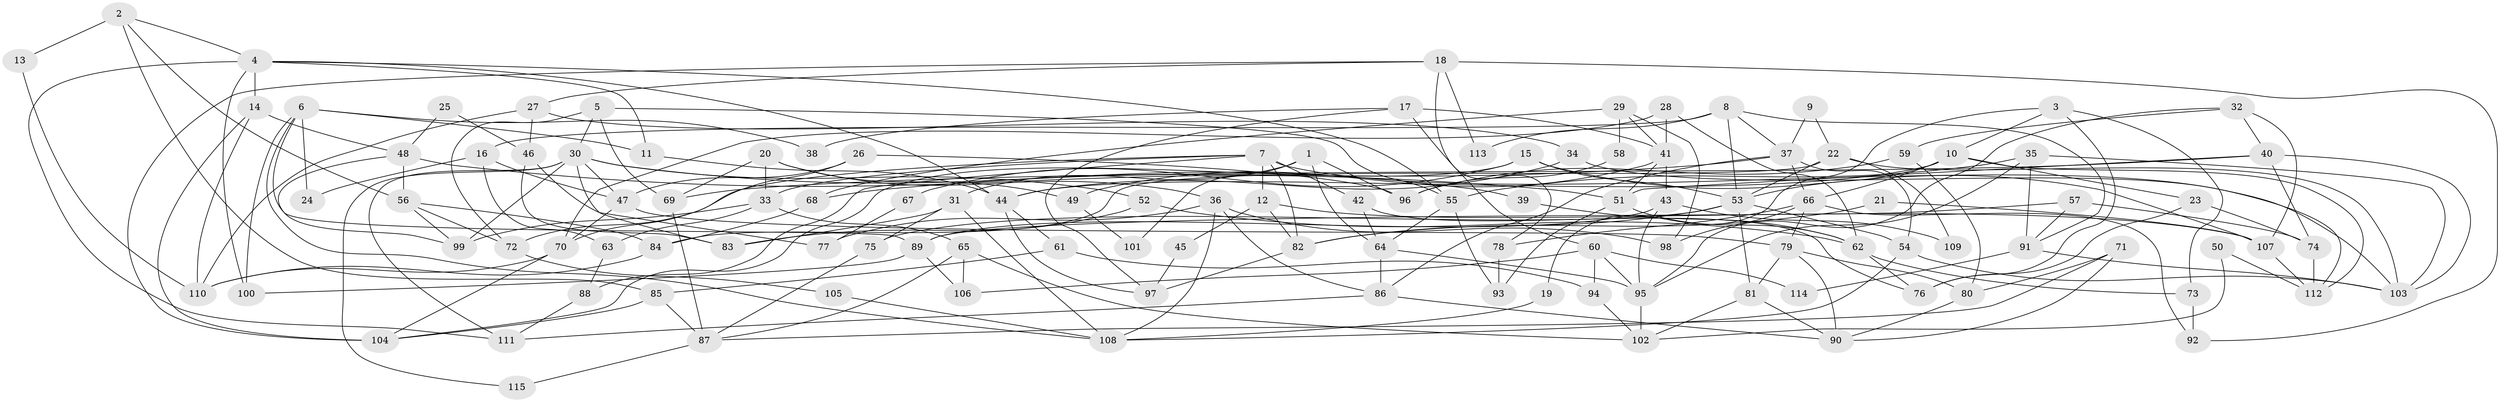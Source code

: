 // Generated by graph-tools (version 1.1) at 2025/51/03/09/25 04:51:29]
// undirected, 115 vertices, 230 edges
graph export_dot {
graph [start="1"]
  node [color=gray90,style=filled];
  1;
  2;
  3;
  4;
  5;
  6;
  7;
  8;
  9;
  10;
  11;
  12;
  13;
  14;
  15;
  16;
  17;
  18;
  19;
  20;
  21;
  22;
  23;
  24;
  25;
  26;
  27;
  28;
  29;
  30;
  31;
  32;
  33;
  34;
  35;
  36;
  37;
  38;
  39;
  40;
  41;
  42;
  43;
  44;
  45;
  46;
  47;
  48;
  49;
  50;
  51;
  52;
  53;
  54;
  55;
  56;
  57;
  58;
  59;
  60;
  61;
  62;
  63;
  64;
  65;
  66;
  67;
  68;
  69;
  70;
  71;
  72;
  73;
  74;
  75;
  76;
  77;
  78;
  79;
  80;
  81;
  82;
  83;
  84;
  85;
  86;
  87;
  88;
  89;
  90;
  91;
  92;
  93;
  94;
  95;
  96;
  97;
  98;
  99;
  100;
  101;
  102;
  103;
  104;
  105;
  106;
  107;
  108;
  109;
  110;
  111;
  112;
  113;
  114;
  115;
  1 -- 64;
  1 -- 31;
  1 -- 96;
  1 -- 101;
  2 -- 56;
  2 -- 85;
  2 -- 4;
  2 -- 13;
  3 -- 10;
  3 -- 76;
  3 -- 19;
  3 -- 73;
  4 -- 14;
  4 -- 11;
  4 -- 44;
  4 -- 55;
  4 -- 100;
  4 -- 111;
  5 -- 55;
  5 -- 30;
  5 -- 69;
  5 -- 72;
  6 -- 108;
  6 -- 100;
  6 -- 11;
  6 -- 24;
  6 -- 38;
  6 -- 89;
  7 -- 33;
  7 -- 82;
  7 -- 12;
  7 -- 42;
  7 -- 72;
  7 -- 88;
  7 -- 103;
  8 -- 16;
  8 -- 53;
  8 -- 37;
  8 -- 91;
  8 -- 113;
  9 -- 22;
  9 -- 37;
  10 -- 44;
  10 -- 66;
  10 -- 23;
  10 -- 53;
  10 -- 112;
  11 -- 44;
  12 -- 82;
  12 -- 45;
  12 -- 107;
  13 -- 110;
  14 -- 104;
  14 -- 48;
  14 -- 110;
  15 -- 53;
  15 -- 104;
  15 -- 67;
  15 -- 107;
  16 -- 47;
  16 -- 63;
  16 -- 24;
  17 -- 41;
  17 -- 60;
  17 -- 38;
  17 -- 97;
  18 -- 27;
  18 -- 92;
  18 -- 78;
  18 -- 104;
  18 -- 113;
  19 -- 108;
  20 -- 33;
  20 -- 69;
  20 -- 36;
  20 -- 49;
  21 -- 82;
  21 -- 107;
  22 -- 103;
  22 -- 53;
  22 -- 84;
  22 -- 109;
  23 -- 76;
  23 -- 74;
  25 -- 46;
  25 -- 48;
  26 -- 47;
  26 -- 70;
  26 -- 96;
  27 -- 110;
  27 -- 34;
  27 -- 46;
  28 -- 70;
  28 -- 41;
  28 -- 62;
  29 -- 41;
  29 -- 98;
  29 -- 58;
  29 -- 68;
  30 -- 111;
  30 -- 52;
  30 -- 39;
  30 -- 47;
  30 -- 83;
  30 -- 99;
  30 -- 115;
  31 -- 108;
  31 -- 75;
  31 -- 83;
  32 -- 95;
  32 -- 107;
  32 -- 40;
  32 -- 59;
  33 -- 65;
  33 -- 99;
  33 -- 63;
  34 -- 44;
  34 -- 112;
  35 -- 103;
  35 -- 91;
  35 -- 55;
  35 -- 95;
  36 -- 86;
  36 -- 77;
  36 -- 98;
  36 -- 108;
  37 -- 66;
  37 -- 54;
  37 -- 68;
  37 -- 86;
  39 -- 62;
  40 -- 74;
  40 -- 51;
  40 -- 69;
  40 -- 103;
  41 -- 43;
  41 -- 51;
  41 -- 49;
  42 -- 64;
  42 -- 76;
  43 -- 95;
  43 -- 89;
  43 -- 109;
  44 -- 61;
  44 -- 97;
  45 -- 97;
  46 -- 83;
  46 -- 77;
  47 -- 79;
  47 -- 70;
  48 -- 99;
  48 -- 56;
  48 -- 51;
  49 -- 101;
  50 -- 112;
  50 -- 102;
  51 -- 62;
  51 -- 93;
  52 -- 83;
  52 -- 62;
  53 -- 54;
  53 -- 75;
  53 -- 81;
  53 -- 82;
  54 -- 103;
  54 -- 108;
  55 -- 64;
  55 -- 93;
  56 -- 84;
  56 -- 72;
  56 -- 99;
  57 -- 74;
  57 -- 91;
  57 -- 89;
  58 -- 96;
  59 -- 96;
  59 -- 80;
  60 -- 95;
  60 -- 94;
  60 -- 106;
  60 -- 114;
  61 -- 85;
  61 -- 94;
  62 -- 73;
  62 -- 76;
  63 -- 88;
  64 -- 86;
  64 -- 95;
  65 -- 106;
  65 -- 102;
  65 -- 87;
  66 -- 78;
  66 -- 79;
  66 -- 92;
  66 -- 98;
  67 -- 77;
  68 -- 84;
  69 -- 87;
  70 -- 110;
  70 -- 104;
  71 -- 80;
  71 -- 87;
  71 -- 90;
  72 -- 105;
  73 -- 92;
  74 -- 112;
  75 -- 87;
  78 -- 93;
  79 -- 81;
  79 -- 90;
  79 -- 80;
  80 -- 90;
  81 -- 90;
  81 -- 102;
  82 -- 97;
  84 -- 110;
  85 -- 104;
  85 -- 87;
  86 -- 90;
  86 -- 111;
  87 -- 115;
  88 -- 111;
  89 -- 100;
  89 -- 106;
  91 -- 103;
  91 -- 114;
  94 -- 102;
  95 -- 102;
  105 -- 108;
  107 -- 112;
}
